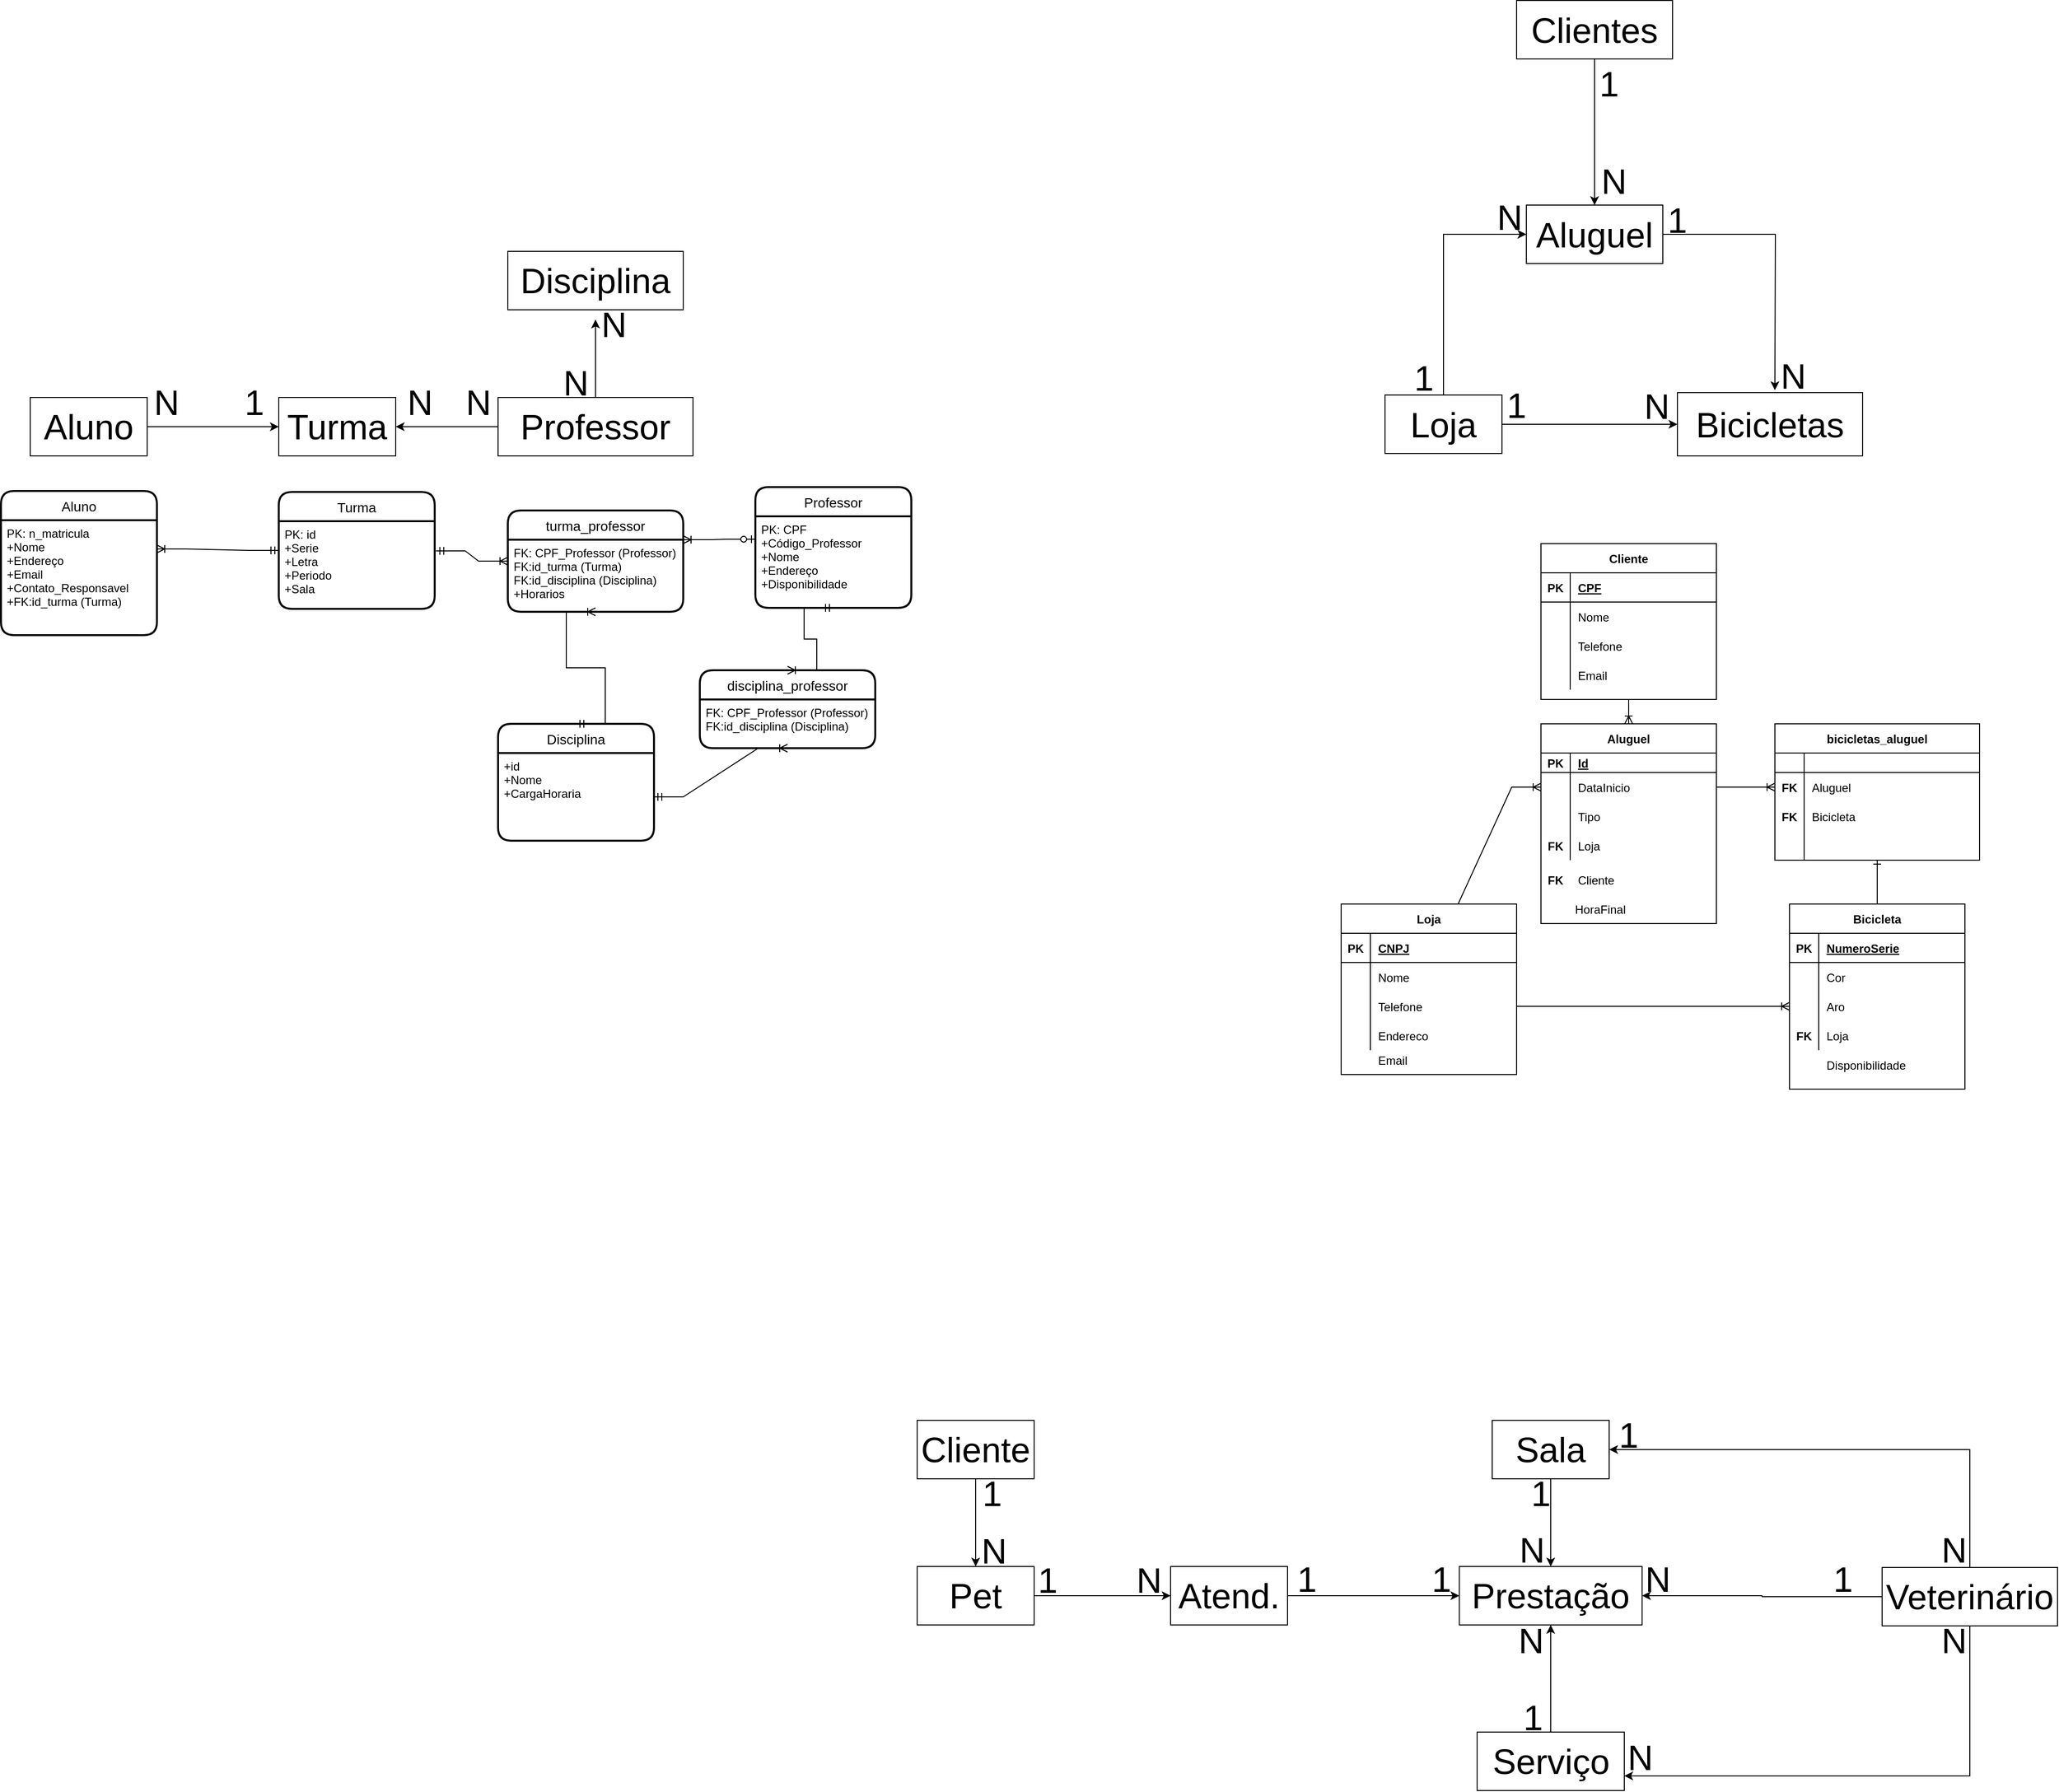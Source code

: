 <mxfile version="17.2.4" type="device"><diagram id="R2lEEEUBdFMjLlhIrx00" name="Page-1"><mxGraphModel dx="1710" dy="1596" grid="1" gridSize="10" guides="1" tooltips="1" connect="1" arrows="1" fold="1" page="1" pageScale="1" pageWidth="850" pageHeight="1100" math="0" shadow="0" extFonts="Permanent Marker^https://fonts.googleapis.com/css?family=Permanent+Marker"><root><mxCell id="0"/><mxCell id="1" parent="0"/><mxCell id="dxvLZY-Zp4iTa9oV31i--17" style="edgeStyle=orthogonalEdgeStyle;rounded=0;orthogonalLoop=1;jettySize=auto;html=1;entryX=0;entryY=0.5;entryDx=0;entryDy=0;fontSize=36;" parent="1" source="dxvLZY-Zp4iTa9oV31i--14" target="dxvLZY-Zp4iTa9oV31i--16" edge="1"><mxGeometry relative="1" as="geometry"/></mxCell><mxCell id="dxvLZY-Zp4iTa9oV31i--28" style="edgeStyle=orthogonalEdgeStyle;rounded=0;orthogonalLoop=1;jettySize=auto;html=1;entryX=0;entryY=0.5;entryDx=0;entryDy=0;fontSize=36;" parent="1" source="dxvLZY-Zp4iTa9oV31i--14" target="dxvLZY-Zp4iTa9oV31i--20" edge="1"><mxGeometry relative="1" as="geometry"><Array as="points"><mxPoint x="710" y="-7.5"/></Array></mxGeometry></mxCell><mxCell id="dxvLZY-Zp4iTa9oV31i--14" value="Loja" style="rounded=0;whiteSpace=wrap;html=1;fontSize=36;" parent="1" vertex="1"><mxGeometry x="650" y="157.5" width="120" height="60" as="geometry"/></mxCell><mxCell id="dxvLZY-Zp4iTa9oV31i--22" style="edgeStyle=orthogonalEdgeStyle;rounded=0;orthogonalLoop=1;jettySize=auto;html=1;entryX=0.5;entryY=0;entryDx=0;entryDy=0;fontSize=36;" parent="1" source="dxvLZY-Zp4iTa9oV31i--15" target="dxvLZY-Zp4iTa9oV31i--20" edge="1"><mxGeometry relative="1" as="geometry"/></mxCell><mxCell id="dxvLZY-Zp4iTa9oV31i--15" value="Clientes" style="rounded=0;whiteSpace=wrap;html=1;fontSize=36;" parent="1" vertex="1"><mxGeometry x="785" y="-247.5" width="160" height="60" as="geometry"/></mxCell><mxCell id="dxvLZY-Zp4iTa9oV31i--16" value="Bicicletas" style="rounded=0;whiteSpace=wrap;html=1;fontSize=36;" parent="1" vertex="1"><mxGeometry x="950" y="155" width="190" height="65" as="geometry"/></mxCell><mxCell id="dxvLZY-Zp4iTa9oV31i--18" value="N" style="text;html=1;strokeColor=none;fillColor=none;align=center;verticalAlign=middle;whiteSpace=wrap;rounded=0;fontSize=36;" parent="1" vertex="1"><mxGeometry x="899" y="153.5" width="60" height="30" as="geometry"/></mxCell><mxCell id="dxvLZY-Zp4iTa9oV31i--19" value="1" style="text;html=1;strokeColor=none;fillColor=none;align=center;verticalAlign=middle;whiteSpace=wrap;rounded=0;fontSize=36;" parent="1" vertex="1"><mxGeometry x="755" y="152.5" width="60" height="30" as="geometry"/></mxCell><mxCell id="dxvLZY-Zp4iTa9oV31i--25" style="edgeStyle=orthogonalEdgeStyle;rounded=0;orthogonalLoop=1;jettySize=auto;html=1;fontSize=36;" parent="1" source="dxvLZY-Zp4iTa9oV31i--20" edge="1"><mxGeometry relative="1" as="geometry"><mxPoint x="1050" y="152.5" as="targetPoint"/></mxGeometry></mxCell><mxCell id="dxvLZY-Zp4iTa9oV31i--20" value="Aluguel" style="rounded=0;whiteSpace=wrap;html=1;fontSize=36;" parent="1" vertex="1"><mxGeometry x="795" y="-37.5" width="140" height="60" as="geometry"/></mxCell><mxCell id="dxvLZY-Zp4iTa9oV31i--23" value="1" style="text;html=1;strokeColor=none;fillColor=none;align=center;verticalAlign=middle;whiteSpace=wrap;rounded=0;fontSize=36;" parent="1" vertex="1"><mxGeometry x="850" y="-177.5" width="60" height="30" as="geometry"/></mxCell><mxCell id="dxvLZY-Zp4iTa9oV31i--24" value="N" style="text;html=1;strokeColor=none;fillColor=none;align=center;verticalAlign=middle;whiteSpace=wrap;rounded=0;fontSize=36;" parent="1" vertex="1"><mxGeometry x="855" y="-77.5" width="60" height="30" as="geometry"/></mxCell><mxCell id="dxvLZY-Zp4iTa9oV31i--26" value="N" style="text;html=1;strokeColor=none;fillColor=none;align=center;verticalAlign=middle;whiteSpace=wrap;rounded=0;fontSize=36;" parent="1" vertex="1"><mxGeometry x="1039" y="122.5" width="60" height="30" as="geometry"/></mxCell><mxCell id="dxvLZY-Zp4iTa9oV31i--27" value="1" style="text;html=1;strokeColor=none;fillColor=none;align=center;verticalAlign=middle;whiteSpace=wrap;rounded=0;fontSize=36;" parent="1" vertex="1"><mxGeometry x="920" y="-37.5" width="60" height="30" as="geometry"/></mxCell><mxCell id="dxvLZY-Zp4iTa9oV31i--29" value="N" style="text;html=1;strokeColor=none;fillColor=none;align=center;verticalAlign=middle;whiteSpace=wrap;rounded=0;fontSize=36;" parent="1" vertex="1"><mxGeometry x="748" y="-40.5" width="60" height="30" as="geometry"/></mxCell><mxCell id="dxvLZY-Zp4iTa9oV31i--30" value="1" style="text;html=1;strokeColor=none;fillColor=none;align=center;verticalAlign=middle;whiteSpace=wrap;rounded=0;fontSize=36;" parent="1" vertex="1"><mxGeometry x="660" y="125" width="60" height="30" as="geometry"/></mxCell><mxCell id="dxvLZY-Zp4iTa9oV31i--35" style="edgeStyle=orthogonalEdgeStyle;rounded=0;orthogonalLoop=1;jettySize=auto;html=1;entryX=0.5;entryY=0;entryDx=0;entryDy=0;fontSize=36;" parent="1" source="dxvLZY-Zp4iTa9oV31i--32" target="dxvLZY-Zp4iTa9oV31i--34" edge="1"><mxGeometry relative="1" as="geometry"/></mxCell><mxCell id="dxvLZY-Zp4iTa9oV31i--32" value="Cliente" style="rounded=0;whiteSpace=wrap;html=1;fontSize=36;" parent="1" vertex="1"><mxGeometry x="170" y="1210" width="120" height="60" as="geometry"/></mxCell><mxCell id="dxvLZY-Zp4iTa9oV31i--65" style="edgeStyle=orthogonalEdgeStyle;rounded=0;orthogonalLoop=1;jettySize=auto;html=1;entryX=0;entryY=0.5;entryDx=0;entryDy=0;fontSize=36;" parent="1" source="dxvLZY-Zp4iTa9oV31i--34" target="dxvLZY-Zp4iTa9oV31i--64" edge="1"><mxGeometry relative="1" as="geometry"/></mxCell><mxCell id="dxvLZY-Zp4iTa9oV31i--34" value="Pet" style="rounded=0;whiteSpace=wrap;html=1;fontSize=36;" parent="1" vertex="1"><mxGeometry x="170" y="1360" width="120" height="60" as="geometry"/></mxCell><mxCell id="dxvLZY-Zp4iTa9oV31i--36" value="N" style="text;html=1;strokeColor=none;fillColor=none;align=center;verticalAlign=middle;whiteSpace=wrap;rounded=0;fontSize=36;" parent="1" vertex="1"><mxGeometry x="219" y="1329" width="60" height="30" as="geometry"/></mxCell><mxCell id="dxvLZY-Zp4iTa9oV31i--37" value="1" style="text;html=1;strokeColor=none;fillColor=none;align=center;verticalAlign=middle;whiteSpace=wrap;rounded=0;fontSize=36;" parent="1" vertex="1"><mxGeometry x="217" y="1270" width="60" height="30" as="geometry"/></mxCell><mxCell id="dxvLZY-Zp4iTa9oV31i--45" style="edgeStyle=orthogonalEdgeStyle;rounded=0;orthogonalLoop=1;jettySize=auto;html=1;entryX=0.5;entryY=1;entryDx=0;entryDy=0;fontSize=36;" parent="1" source="dxvLZY-Zp4iTa9oV31i--38" target="dxvLZY-Zp4iTa9oV31i--43" edge="1"><mxGeometry relative="1" as="geometry"/></mxCell><mxCell id="dxvLZY-Zp4iTa9oV31i--38" value="Serviço" style="rounded=0;whiteSpace=wrap;html=1;fontSize=36;" parent="1" vertex="1"><mxGeometry x="744.5" y="1530" width="151" height="60" as="geometry"/></mxCell><mxCell id="dxvLZY-Zp4iTa9oV31i--46" style="edgeStyle=orthogonalEdgeStyle;rounded=0;orthogonalLoop=1;jettySize=auto;html=1;entryX=1;entryY=0.5;entryDx=0;entryDy=0;fontSize=36;" parent="1" source="dxvLZY-Zp4iTa9oV31i--39" target="dxvLZY-Zp4iTa9oV31i--43" edge="1"><mxGeometry relative="1" as="geometry"/></mxCell><mxCell id="dxvLZY-Zp4iTa9oV31i--60" style="edgeStyle=orthogonalEdgeStyle;rounded=0;orthogonalLoop=1;jettySize=auto;html=1;entryX=1;entryY=0.75;entryDx=0;entryDy=0;fontSize=36;" parent="1" source="dxvLZY-Zp4iTa9oV31i--39" target="dxvLZY-Zp4iTa9oV31i--38" edge="1"><mxGeometry relative="1" as="geometry"><Array as="points"><mxPoint x="1250" y="1575"/></Array></mxGeometry></mxCell><mxCell id="dxvLZY-Zp4iTa9oV31i--61" style="edgeStyle=orthogonalEdgeStyle;rounded=0;orthogonalLoop=1;jettySize=auto;html=1;entryX=1;entryY=0.5;entryDx=0;entryDy=0;fontSize=36;" parent="1" source="dxvLZY-Zp4iTa9oV31i--39" target="dxvLZY-Zp4iTa9oV31i--47" edge="1"><mxGeometry relative="1" as="geometry"><Array as="points"><mxPoint x="1250" y="1240"/></Array></mxGeometry></mxCell><mxCell id="dxvLZY-Zp4iTa9oV31i--39" value="Veterinário" style="rounded=0;whiteSpace=wrap;html=1;fontSize=36;" parent="1" vertex="1"><mxGeometry x="1160" y="1361" width="180" height="60" as="geometry"/></mxCell><mxCell id="dxvLZY-Zp4iTa9oV31i--41" value="N" style="text;html=1;strokeColor=none;fillColor=none;align=center;verticalAlign=middle;whiteSpace=wrap;rounded=0;fontSize=36;" parent="1" vertex="1"><mxGeometry x="882" y="1541" width="60" height="30" as="geometry"/></mxCell><mxCell id="dxvLZY-Zp4iTa9oV31i--42" value="N" style="text;html=1;strokeColor=none;fillColor=none;align=center;verticalAlign=middle;whiteSpace=wrap;rounded=0;fontSize=36;" parent="1" vertex="1"><mxGeometry x="1204" y="1421" width="60" height="30" as="geometry"/></mxCell><mxCell id="dxvLZY-Zp4iTa9oV31i--43" value="Prestação" style="rounded=0;whiteSpace=wrap;html=1;fontSize=36;" parent="1" vertex="1"><mxGeometry x="726.25" y="1360" width="187.5" height="60" as="geometry"/></mxCell><mxCell id="dxvLZY-Zp4iTa9oV31i--48" style="edgeStyle=orthogonalEdgeStyle;rounded=0;orthogonalLoop=1;jettySize=auto;html=1;entryX=0.5;entryY=0;entryDx=0;entryDy=0;fontSize=36;" parent="1" source="dxvLZY-Zp4iTa9oV31i--47" target="dxvLZY-Zp4iTa9oV31i--43" edge="1"><mxGeometry relative="1" as="geometry"/></mxCell><mxCell id="dxvLZY-Zp4iTa9oV31i--47" value="Sala" style="rounded=0;whiteSpace=wrap;html=1;fontSize=36;" parent="1" vertex="1"><mxGeometry x="760" y="1210" width="120" height="60" as="geometry"/></mxCell><mxCell id="dxvLZY-Zp4iTa9oV31i--53" value="1" style="text;html=1;strokeColor=none;fillColor=none;align=center;verticalAlign=middle;whiteSpace=wrap;rounded=0;fontSize=36;" parent="1" vertex="1"><mxGeometry x="274" y="1359" width="60" height="30" as="geometry"/></mxCell><mxCell id="dxvLZY-Zp4iTa9oV31i--54" value="1" style="text;html=1;strokeColor=none;fillColor=none;align=center;verticalAlign=middle;whiteSpace=wrap;rounded=0;fontSize=36;" parent="1" vertex="1"><mxGeometry x="772" y="1500" width="60" height="30" as="geometry"/></mxCell><mxCell id="dxvLZY-Zp4iTa9oV31i--55" value="N" style="text;html=1;strokeColor=none;fillColor=none;align=center;verticalAlign=middle;whiteSpace=wrap;rounded=0;fontSize=36;" parent="1" vertex="1"><mxGeometry x="770" y="1421" width="60" height="30" as="geometry"/></mxCell><mxCell id="dxvLZY-Zp4iTa9oV31i--56" value="1" style="text;html=1;strokeColor=none;fillColor=none;align=center;verticalAlign=middle;whiteSpace=wrap;rounded=0;fontSize=36;" parent="1" vertex="1"><mxGeometry x="780" y="1270" width="60" height="30" as="geometry"/></mxCell><mxCell id="dxvLZY-Zp4iTa9oV31i--58" value="N" style="text;html=1;strokeColor=none;fillColor=none;align=center;verticalAlign=middle;whiteSpace=wrap;rounded=0;fontSize=36;" parent="1" vertex="1"><mxGeometry x="771" y="1328" width="60" height="30" as="geometry"/></mxCell><mxCell id="dxvLZY-Zp4iTa9oV31i--62" value="1" style="text;html=1;strokeColor=none;fillColor=none;align=center;verticalAlign=middle;whiteSpace=wrap;rounded=0;fontSize=36;" parent="1" vertex="1"><mxGeometry x="870" y="1210" width="60" height="30" as="geometry"/></mxCell><mxCell id="dxvLZY-Zp4iTa9oV31i--63" value="N" style="text;html=1;strokeColor=none;fillColor=none;align=center;verticalAlign=middle;whiteSpace=wrap;rounded=0;fontSize=36;" parent="1" vertex="1"><mxGeometry x="1204" y="1328" width="60" height="30" as="geometry"/></mxCell><mxCell id="dxvLZY-Zp4iTa9oV31i--67" style="edgeStyle=orthogonalEdgeStyle;rounded=0;orthogonalLoop=1;jettySize=auto;html=1;entryX=0;entryY=0.5;entryDx=0;entryDy=0;fontSize=36;" parent="1" source="dxvLZY-Zp4iTa9oV31i--64" target="dxvLZY-Zp4iTa9oV31i--43" edge="1"><mxGeometry relative="1" as="geometry"/></mxCell><mxCell id="dxvLZY-Zp4iTa9oV31i--64" value="Atend." style="rounded=0;whiteSpace=wrap;html=1;fontSize=36;" parent="1" vertex="1"><mxGeometry x="430" y="1360" width="120" height="60" as="geometry"/></mxCell><mxCell id="dxvLZY-Zp4iTa9oV31i--66" value="N" style="text;html=1;strokeColor=none;fillColor=none;align=center;verticalAlign=middle;whiteSpace=wrap;rounded=0;fontSize=36;" parent="1" vertex="1"><mxGeometry x="378" y="1359" width="60" height="30" as="geometry"/></mxCell><mxCell id="dxvLZY-Zp4iTa9oV31i--68" value="1" style="text;html=1;strokeColor=none;fillColor=none;align=center;verticalAlign=middle;whiteSpace=wrap;rounded=0;fontSize=36;" parent="1" vertex="1"><mxGeometry x="678" y="1358" width="60" height="30" as="geometry"/></mxCell><mxCell id="dxvLZY-Zp4iTa9oV31i--69" value="1" style="text;html=1;strokeColor=none;fillColor=none;align=center;verticalAlign=middle;whiteSpace=wrap;rounded=0;fontSize=36;" parent="1" vertex="1"><mxGeometry x="540" y="1358" width="60" height="30" as="geometry"/></mxCell><mxCell id="dxvLZY-Zp4iTa9oV31i--70" value="N" style="text;html=1;strokeColor=none;fillColor=none;align=center;verticalAlign=middle;whiteSpace=wrap;rounded=0;fontSize=36;" parent="1" vertex="1"><mxGeometry x="900" y="1358" width="60" height="30" as="geometry"/></mxCell><mxCell id="dxvLZY-Zp4iTa9oV31i--71" value="1" style="text;html=1;strokeColor=none;fillColor=none;align=center;verticalAlign=middle;whiteSpace=wrap;rounded=0;fontSize=36;" parent="1" vertex="1"><mxGeometry x="1090" y="1358" width="60" height="30" as="geometry"/></mxCell><mxCell id="dxvLZY-Zp4iTa9oV31i--77" style="edgeStyle=orthogonalEdgeStyle;rounded=0;orthogonalLoop=1;jettySize=auto;html=1;entryX=0;entryY=0.5;entryDx=0;entryDy=0;fontSize=36;" parent="1" source="dxvLZY-Zp4iTa9oV31i--74" target="dxvLZY-Zp4iTa9oV31i--76" edge="1"><mxGeometry relative="1" as="geometry"/></mxCell><mxCell id="dxvLZY-Zp4iTa9oV31i--74" value="Aluno" style="rounded=0;whiteSpace=wrap;html=1;fontSize=36;" parent="1" vertex="1"><mxGeometry x="-740" y="160" width="120" height="60" as="geometry"/></mxCell><mxCell id="dxvLZY-Zp4iTa9oV31i--78" style="edgeStyle=orthogonalEdgeStyle;rounded=0;orthogonalLoop=1;jettySize=auto;html=1;entryX=1;entryY=0.5;entryDx=0;entryDy=0;fontSize=36;" parent="1" source="dxvLZY-Zp4iTa9oV31i--75" target="dxvLZY-Zp4iTa9oV31i--76" edge="1"><mxGeometry relative="1" as="geometry"/></mxCell><mxCell id="dxvLZY-Zp4iTa9oV31i--125" style="edgeStyle=orthogonalEdgeStyle;rounded=0;orthogonalLoop=1;jettySize=auto;html=1;fontSize=36;" parent="1" source="dxvLZY-Zp4iTa9oV31i--75" edge="1"><mxGeometry relative="1" as="geometry"><mxPoint x="-160" y="80" as="targetPoint"/></mxGeometry></mxCell><mxCell id="dxvLZY-Zp4iTa9oV31i--75" value="Professor" style="rounded=0;whiteSpace=wrap;html=1;fontSize=36;" parent="1" vertex="1"><mxGeometry x="-260" y="160" width="200" height="60" as="geometry"/></mxCell><mxCell id="dxvLZY-Zp4iTa9oV31i--76" value="Turma" style="rounded=0;whiteSpace=wrap;html=1;fontSize=36;" parent="1" vertex="1"><mxGeometry x="-485" y="160" width="120" height="60" as="geometry"/></mxCell><mxCell id="dxvLZY-Zp4iTa9oV31i--79" value="N" style="text;html=1;strokeColor=none;fillColor=none;align=center;verticalAlign=middle;whiteSpace=wrap;rounded=0;fontSize=36;" parent="1" vertex="1"><mxGeometry x="-630" y="150" width="60" height="30" as="geometry"/></mxCell><mxCell id="dxvLZY-Zp4iTa9oV31i--80" value="1" style="text;html=1;strokeColor=none;fillColor=none;align=center;verticalAlign=middle;whiteSpace=wrap;rounded=0;fontSize=36;" parent="1" vertex="1"><mxGeometry x="-540" y="150" width="60" height="30" as="geometry"/></mxCell><mxCell id="dxvLZY-Zp4iTa9oV31i--81" value="N" style="text;html=1;strokeColor=none;fillColor=none;align=center;verticalAlign=middle;whiteSpace=wrap;rounded=0;fontSize=36;" parent="1" vertex="1"><mxGeometry x="-310" y="150" width="60" height="30" as="geometry"/></mxCell><mxCell id="dxvLZY-Zp4iTa9oV31i--82" value="N" style="text;html=1;strokeColor=none;fillColor=none;align=center;verticalAlign=middle;whiteSpace=wrap;rounded=0;fontSize=36;" parent="1" vertex="1"><mxGeometry x="-370" y="150" width="60" height="30" as="geometry"/></mxCell><mxCell id="dxvLZY-Zp4iTa9oV31i--97" value="Aluno" style="swimlane;childLayout=stackLayout;horizontal=1;startSize=30;horizontalStack=0;rounded=1;fontSize=14;fontStyle=0;strokeWidth=2;resizeParent=0;resizeLast=1;shadow=0;dashed=0;align=center;" parent="1" vertex="1"><mxGeometry x="-770" y="256" width="160" height="148" as="geometry"/></mxCell><mxCell id="dxvLZY-Zp4iTa9oV31i--98" value="PK: n_matricula&#10;+Nome&#10;+Endereço&#10;+Email&#10;+Contato_Responsavel&#10;+FK:id_turma (Turma)" style="align=left;strokeColor=none;fillColor=none;spacingLeft=4;fontSize=12;verticalAlign=top;resizable=0;rotatable=0;part=1;" parent="dxvLZY-Zp4iTa9oV31i--97" vertex="1"><mxGeometry y="30" width="160" height="118" as="geometry"/></mxCell><mxCell id="dxvLZY-Zp4iTa9oV31i--99" value="Turma" style="swimlane;childLayout=stackLayout;horizontal=1;startSize=30;horizontalStack=0;rounded=1;fontSize=14;fontStyle=0;strokeWidth=2;resizeParent=0;resizeLast=1;shadow=0;dashed=0;align=center;" parent="1" vertex="1"><mxGeometry x="-485" y="257" width="160" height="120" as="geometry"/></mxCell><mxCell id="dxvLZY-Zp4iTa9oV31i--100" value="PK: id&#10;+Serie&#10;+Letra&#10;+Periodo&#10;+Sala" style="align=left;strokeColor=none;fillColor=none;spacingLeft=4;fontSize=12;verticalAlign=top;resizable=0;rotatable=0;part=1;" parent="dxvLZY-Zp4iTa9oV31i--99" vertex="1"><mxGeometry y="30" width="160" height="90" as="geometry"/></mxCell><mxCell id="dxvLZY-Zp4iTa9oV31i--101" value="Professor" style="swimlane;childLayout=stackLayout;horizontal=1;startSize=30;horizontalStack=0;rounded=1;fontSize=14;fontStyle=0;strokeWidth=2;resizeParent=0;resizeLast=1;shadow=0;dashed=0;align=center;" parent="1" vertex="1"><mxGeometry x="4" y="252" width="160" height="124" as="geometry"/></mxCell><mxCell id="dxvLZY-Zp4iTa9oV31i--102" value="PK: CPF&#10;+Código_Professor&#10;+Nome&#10;+Endereço&#10;+Disponibilidade" style="align=left;strokeColor=none;fillColor=none;spacingLeft=4;fontSize=12;verticalAlign=top;resizable=0;rotatable=0;part=1;" parent="dxvLZY-Zp4iTa9oV31i--101" vertex="1"><mxGeometry y="30" width="160" height="94" as="geometry"/></mxCell><mxCell id="dxvLZY-Zp4iTa9oV31i--104" value="" style="edgeStyle=entityRelationEdgeStyle;fontSize=12;html=1;endArrow=ERoneToMany;startArrow=ERmandOne;rounded=0;exitX=0;exitY=0.5;exitDx=0;exitDy=0;entryX=1;entryY=0.25;entryDx=0;entryDy=0;" parent="1" source="dxvLZY-Zp4iTa9oV31i--99" target="dxvLZY-Zp4iTa9oV31i--98" edge="1"><mxGeometry width="100" height="100" relative="1" as="geometry"><mxPoint x="-580" y="370" as="sourcePoint"/><mxPoint x="-480" y="270" as="targetPoint"/></mxGeometry></mxCell><mxCell id="dxvLZY-Zp4iTa9oV31i--105" value="turma_professor" style="swimlane;childLayout=stackLayout;horizontal=1;startSize=30;horizontalStack=0;rounded=1;fontSize=14;fontStyle=0;strokeWidth=2;resizeParent=0;resizeLast=1;shadow=0;dashed=0;align=center;" parent="1" vertex="1"><mxGeometry x="-250" y="276" width="180" height="104" as="geometry"/></mxCell><mxCell id="dxvLZY-Zp4iTa9oV31i--106" value="FK: CPF_Professor (Professor)&#10;FK:id_turma (Turma)&#10;FK:id_disciplina (Disciplina)&#10;+Horarios" style="align=left;strokeColor=none;fillColor=none;spacingLeft=4;fontSize=12;verticalAlign=top;resizable=0;rotatable=0;part=1;" parent="dxvLZY-Zp4iTa9oV31i--105" vertex="1"><mxGeometry y="30" width="180" height="74" as="geometry"/></mxCell><mxCell id="dxvLZY-Zp4iTa9oV31i--107" value="" style="edgeStyle=entityRelationEdgeStyle;fontSize=12;html=1;endArrow=ERoneToMany;startArrow=ERzeroToOne;rounded=0;exitX=0;exitY=0.25;exitDx=0;exitDy=0;entryX=1;entryY=0;entryDx=0;entryDy=0;" parent="1" source="dxvLZY-Zp4iTa9oV31i--102" target="dxvLZY-Zp4iTa9oV31i--106" edge="1"><mxGeometry width="100" height="100" relative="1" as="geometry"><mxPoint x="-130" y="490" as="sourcePoint"/><mxPoint x="-30" y="390" as="targetPoint"/></mxGeometry></mxCell><mxCell id="dxvLZY-Zp4iTa9oV31i--108" value="" style="edgeStyle=entityRelationEdgeStyle;fontSize=12;html=1;endArrow=ERoneToMany;startArrow=ERmandOne;rounded=0;exitX=1.008;exitY=0.339;exitDx=0;exitDy=0;exitPerimeter=0;entryX=0;entryY=0.5;entryDx=0;entryDy=0;" parent="1" source="dxvLZY-Zp4iTa9oV31i--100" target="dxvLZY-Zp4iTa9oV31i--105" edge="1"><mxGeometry width="100" height="100" relative="1" as="geometry"><mxPoint x="-300" y="470" as="sourcePoint"/><mxPoint x="-200" y="370" as="targetPoint"/></mxGeometry></mxCell><mxCell id="dxvLZY-Zp4iTa9oV31i--109" value="Disciplina" style="swimlane;childLayout=stackLayout;horizontal=1;startSize=30;horizontalStack=0;rounded=1;fontSize=14;fontStyle=0;strokeWidth=2;resizeParent=0;resizeLast=1;shadow=0;dashed=0;align=center;" parent="1" vertex="1"><mxGeometry x="-260" y="495" width="160" height="120" as="geometry"/></mxCell><mxCell id="dxvLZY-Zp4iTa9oV31i--110" value="+id&#10;+Nome&#10;+CargaHoraria" style="align=left;strokeColor=none;fillColor=none;spacingLeft=4;fontSize=12;verticalAlign=top;resizable=0;rotatable=0;part=1;" parent="dxvLZY-Zp4iTa9oV31i--109" vertex="1"><mxGeometry y="30" width="160" height="90" as="geometry"/></mxCell><mxCell id="dxvLZY-Zp4iTa9oV31i--114" value="" style="edgeStyle=entityRelationEdgeStyle;fontSize=12;html=1;endArrow=ERoneToMany;startArrow=ERmandOne;rounded=0;exitX=0.5;exitY=0;exitDx=0;exitDy=0;entryX=0.5;entryY=1;entryDx=0;entryDy=0;" parent="1" source="dxvLZY-Zp4iTa9oV31i--109" target="dxvLZY-Zp4iTa9oV31i--106" edge="1"><mxGeometry width="100" height="100" relative="1" as="geometry"><mxPoint x="-320" y="500" as="sourcePoint"/><mxPoint x="-220" y="400" as="targetPoint"/></mxGeometry></mxCell><mxCell id="dxvLZY-Zp4iTa9oV31i--115" value="disciplina_professor" style="swimlane;childLayout=stackLayout;horizontal=1;startSize=30;horizontalStack=0;rounded=1;fontSize=14;fontStyle=0;strokeWidth=2;resizeParent=0;resizeLast=1;shadow=0;dashed=0;align=center;" parent="1" vertex="1"><mxGeometry x="-53" y="440" width="180" height="80" as="geometry"/></mxCell><mxCell id="dxvLZY-Zp4iTa9oV31i--116" value="FK: CPF_Professor (Professor)&#10;FK:id_disciplina (Disciplina)" style="align=left;strokeColor=none;fillColor=none;spacingLeft=4;fontSize=12;verticalAlign=top;resizable=0;rotatable=0;part=1;" parent="dxvLZY-Zp4iTa9oV31i--115" vertex="1"><mxGeometry y="30" width="180" height="50" as="geometry"/></mxCell><mxCell id="dxvLZY-Zp4iTa9oV31i--117" value="" style="edgeStyle=entityRelationEdgeStyle;fontSize=12;html=1;endArrow=ERoneToMany;startArrow=ERmandOne;rounded=0;exitX=0.5;exitY=1;exitDx=0;exitDy=0;entryX=0.5;entryY=0;entryDx=0;entryDy=0;" parent="1" source="dxvLZY-Zp4iTa9oV31i--102" target="dxvLZY-Zp4iTa9oV31i--115" edge="1"><mxGeometry width="100" height="100" relative="1" as="geometry"><mxPoint x="30" y="660" as="sourcePoint"/><mxPoint x="130" y="560" as="targetPoint"/></mxGeometry></mxCell><mxCell id="dxvLZY-Zp4iTa9oV31i--118" value="" style="edgeStyle=entityRelationEdgeStyle;fontSize=12;html=1;endArrow=ERoneToMany;startArrow=ERmandOne;rounded=0;entryX=0.5;entryY=1;entryDx=0;entryDy=0;" parent="1" source="dxvLZY-Zp4iTa9oV31i--110" target="dxvLZY-Zp4iTa9oV31i--116" edge="1"><mxGeometry width="100" height="100" relative="1" as="geometry"><mxPoint x="-40" y="660" as="sourcePoint"/><mxPoint x="60" y="560" as="targetPoint"/></mxGeometry></mxCell><mxCell id="dxvLZY-Zp4iTa9oV31i--124" value="Disciplina" style="rounded=0;whiteSpace=wrap;html=1;fontSize=36;" parent="1" vertex="1"><mxGeometry x="-250" y="10" width="180" height="60" as="geometry"/></mxCell><mxCell id="dxvLZY-Zp4iTa9oV31i--126" value="N" style="text;html=1;strokeColor=none;fillColor=none;align=center;verticalAlign=middle;whiteSpace=wrap;rounded=0;fontSize=36;" parent="1" vertex="1"><mxGeometry x="-171" y="70" width="60" height="30" as="geometry"/></mxCell><mxCell id="dxvLZY-Zp4iTa9oV31i--127" value="N" style="text;html=1;strokeColor=none;fillColor=none;align=center;verticalAlign=middle;whiteSpace=wrap;rounded=0;fontSize=36;" parent="1" vertex="1"><mxGeometry x="-210" y="130" width="60" height="30" as="geometry"/></mxCell><mxCell id="YzgRQiiTR2s2TjTuHLci-14" value="Email" style="shape=partialRectangle;connectable=0;fillColor=none;top=0;left=0;bottom=0;right=0;align=left;spacingLeft=6;overflow=hidden;" vertex="1" parent="1"><mxGeometry x="635" y="825" width="150" height="30" as="geometry"><mxRectangle width="150" height="30" as="alternateBounds"/></mxGeometry></mxCell><mxCell id="YzgRQiiTR2s2TjTuHLci-1" value="Loja" style="shape=table;startSize=30;container=1;collapsible=1;childLayout=tableLayout;fixedRows=1;rowLines=0;fontStyle=1;align=center;resizeLast=1;" vertex="1" parent="1"><mxGeometry x="605" y="680" width="180" height="175" as="geometry"><mxRectangle x="605" y="680" width="60" height="30" as="alternateBounds"/></mxGeometry></mxCell><mxCell id="YzgRQiiTR2s2TjTuHLci-2" value="" style="shape=tableRow;horizontal=0;startSize=0;swimlaneHead=0;swimlaneBody=0;fillColor=none;collapsible=0;dropTarget=0;points=[[0,0.5],[1,0.5]];portConstraint=eastwest;top=0;left=0;right=0;bottom=1;" vertex="1" parent="YzgRQiiTR2s2TjTuHLci-1"><mxGeometry y="30" width="180" height="30" as="geometry"/></mxCell><mxCell id="YzgRQiiTR2s2TjTuHLci-3" value="PK" style="shape=partialRectangle;connectable=0;fillColor=none;top=0;left=0;bottom=0;right=0;fontStyle=1;overflow=hidden;" vertex="1" parent="YzgRQiiTR2s2TjTuHLci-2"><mxGeometry width="30" height="30" as="geometry"><mxRectangle width="30" height="30" as="alternateBounds"/></mxGeometry></mxCell><mxCell id="YzgRQiiTR2s2TjTuHLci-4" value="CNPJ" style="shape=partialRectangle;connectable=0;fillColor=none;top=0;left=0;bottom=0;right=0;align=left;spacingLeft=6;fontStyle=5;overflow=hidden;" vertex="1" parent="YzgRQiiTR2s2TjTuHLci-2"><mxGeometry x="30" width="150" height="30" as="geometry"><mxRectangle width="150" height="30" as="alternateBounds"/></mxGeometry></mxCell><mxCell id="YzgRQiiTR2s2TjTuHLci-5" value="" style="shape=tableRow;horizontal=0;startSize=0;swimlaneHead=0;swimlaneBody=0;fillColor=none;collapsible=0;dropTarget=0;points=[[0,0.5],[1,0.5]];portConstraint=eastwest;top=0;left=0;right=0;bottom=0;" vertex="1" parent="YzgRQiiTR2s2TjTuHLci-1"><mxGeometry y="60" width="180" height="30" as="geometry"/></mxCell><mxCell id="YzgRQiiTR2s2TjTuHLci-6" value="" style="shape=partialRectangle;connectable=0;fillColor=none;top=0;left=0;bottom=0;right=0;editable=1;overflow=hidden;" vertex="1" parent="YzgRQiiTR2s2TjTuHLci-5"><mxGeometry width="30" height="30" as="geometry"><mxRectangle width="30" height="30" as="alternateBounds"/></mxGeometry></mxCell><mxCell id="YzgRQiiTR2s2TjTuHLci-7" value="Nome" style="shape=partialRectangle;connectable=0;fillColor=none;top=0;left=0;bottom=0;right=0;align=left;spacingLeft=6;overflow=hidden;" vertex="1" parent="YzgRQiiTR2s2TjTuHLci-5"><mxGeometry x="30" width="150" height="30" as="geometry"><mxRectangle width="150" height="30" as="alternateBounds"/></mxGeometry></mxCell><mxCell id="YzgRQiiTR2s2TjTuHLci-8" value="" style="shape=tableRow;horizontal=0;startSize=0;swimlaneHead=0;swimlaneBody=0;fillColor=none;collapsible=0;dropTarget=0;points=[[0,0.5],[1,0.5]];portConstraint=eastwest;top=0;left=0;right=0;bottom=0;" vertex="1" parent="YzgRQiiTR2s2TjTuHLci-1"><mxGeometry y="90" width="180" height="30" as="geometry"/></mxCell><mxCell id="YzgRQiiTR2s2TjTuHLci-9" value="" style="shape=partialRectangle;connectable=0;fillColor=none;top=0;left=0;bottom=0;right=0;editable=1;overflow=hidden;" vertex="1" parent="YzgRQiiTR2s2TjTuHLci-8"><mxGeometry width="30" height="30" as="geometry"><mxRectangle width="30" height="30" as="alternateBounds"/></mxGeometry></mxCell><mxCell id="YzgRQiiTR2s2TjTuHLci-10" value="Telefone" style="shape=partialRectangle;connectable=0;fillColor=none;top=0;left=0;bottom=0;right=0;align=left;spacingLeft=6;overflow=hidden;" vertex="1" parent="YzgRQiiTR2s2TjTuHLci-8"><mxGeometry x="30" width="150" height="30" as="geometry"><mxRectangle width="150" height="30" as="alternateBounds"/></mxGeometry></mxCell><mxCell id="YzgRQiiTR2s2TjTuHLci-11" value="" style="shape=tableRow;horizontal=0;startSize=0;swimlaneHead=0;swimlaneBody=0;fillColor=none;collapsible=0;dropTarget=0;points=[[0,0.5],[1,0.5]];portConstraint=eastwest;top=0;left=0;right=0;bottom=0;" vertex="1" parent="YzgRQiiTR2s2TjTuHLci-1"><mxGeometry y="120" width="180" height="30" as="geometry"/></mxCell><mxCell id="YzgRQiiTR2s2TjTuHLci-12" value="" style="shape=partialRectangle;connectable=0;fillColor=none;top=0;left=0;bottom=0;right=0;editable=1;overflow=hidden;" vertex="1" parent="YzgRQiiTR2s2TjTuHLci-11"><mxGeometry width="30" height="30" as="geometry"><mxRectangle width="30" height="30" as="alternateBounds"/></mxGeometry></mxCell><mxCell id="YzgRQiiTR2s2TjTuHLci-13" value="Endereco" style="shape=partialRectangle;connectable=0;fillColor=none;top=0;left=0;bottom=0;right=0;align=left;spacingLeft=6;overflow=hidden;" vertex="1" parent="YzgRQiiTR2s2TjTuHLci-11"><mxGeometry x="30" width="150" height="30" as="geometry"><mxRectangle width="150" height="30" as="alternateBounds"/></mxGeometry></mxCell><mxCell id="YzgRQiiTR2s2TjTuHLci-15" value="Bicicleta" style="shape=table;startSize=30;container=1;collapsible=1;childLayout=tableLayout;fixedRows=1;rowLines=0;fontStyle=1;align=center;resizeLast=1;" vertex="1" parent="1"><mxGeometry x="1065" y="680" width="180" height="190" as="geometry"/></mxCell><mxCell id="YzgRQiiTR2s2TjTuHLci-16" value="" style="shape=tableRow;horizontal=0;startSize=0;swimlaneHead=0;swimlaneBody=0;fillColor=none;collapsible=0;dropTarget=0;points=[[0,0.5],[1,0.5]];portConstraint=eastwest;top=0;left=0;right=0;bottom=1;" vertex="1" parent="YzgRQiiTR2s2TjTuHLci-15"><mxGeometry y="30" width="180" height="30" as="geometry"/></mxCell><mxCell id="YzgRQiiTR2s2TjTuHLci-17" value="PK" style="shape=partialRectangle;connectable=0;fillColor=none;top=0;left=0;bottom=0;right=0;fontStyle=1;overflow=hidden;" vertex="1" parent="YzgRQiiTR2s2TjTuHLci-16"><mxGeometry width="30" height="30" as="geometry"><mxRectangle width="30" height="30" as="alternateBounds"/></mxGeometry></mxCell><mxCell id="YzgRQiiTR2s2TjTuHLci-18" value="NumeroSerie" style="shape=partialRectangle;connectable=0;fillColor=none;top=0;left=0;bottom=0;right=0;align=left;spacingLeft=6;fontStyle=5;overflow=hidden;" vertex="1" parent="YzgRQiiTR2s2TjTuHLci-16"><mxGeometry x="30" width="150" height="30" as="geometry"><mxRectangle width="150" height="30" as="alternateBounds"/></mxGeometry></mxCell><mxCell id="YzgRQiiTR2s2TjTuHLci-19" value="" style="shape=tableRow;horizontal=0;startSize=0;swimlaneHead=0;swimlaneBody=0;fillColor=none;collapsible=0;dropTarget=0;points=[[0,0.5],[1,0.5]];portConstraint=eastwest;top=0;left=0;right=0;bottom=0;" vertex="1" parent="YzgRQiiTR2s2TjTuHLci-15"><mxGeometry y="60" width="180" height="30" as="geometry"/></mxCell><mxCell id="YzgRQiiTR2s2TjTuHLci-20" value="" style="shape=partialRectangle;connectable=0;fillColor=none;top=0;left=0;bottom=0;right=0;editable=1;overflow=hidden;" vertex="1" parent="YzgRQiiTR2s2TjTuHLci-19"><mxGeometry width="30" height="30" as="geometry"><mxRectangle width="30" height="30" as="alternateBounds"/></mxGeometry></mxCell><mxCell id="YzgRQiiTR2s2TjTuHLci-21" value="Cor" style="shape=partialRectangle;connectable=0;fillColor=none;top=0;left=0;bottom=0;right=0;align=left;spacingLeft=6;overflow=hidden;" vertex="1" parent="YzgRQiiTR2s2TjTuHLci-19"><mxGeometry x="30" width="150" height="30" as="geometry"><mxRectangle width="150" height="30" as="alternateBounds"/></mxGeometry></mxCell><mxCell id="YzgRQiiTR2s2TjTuHLci-22" value="" style="shape=tableRow;horizontal=0;startSize=0;swimlaneHead=0;swimlaneBody=0;fillColor=none;collapsible=0;dropTarget=0;points=[[0,0.5],[1,0.5]];portConstraint=eastwest;top=0;left=0;right=0;bottom=0;" vertex="1" parent="YzgRQiiTR2s2TjTuHLci-15"><mxGeometry y="90" width="180" height="30" as="geometry"/></mxCell><mxCell id="YzgRQiiTR2s2TjTuHLci-23" value="" style="shape=partialRectangle;connectable=0;fillColor=none;top=0;left=0;bottom=0;right=0;editable=1;overflow=hidden;" vertex="1" parent="YzgRQiiTR2s2TjTuHLci-22"><mxGeometry width="30" height="30" as="geometry"><mxRectangle width="30" height="30" as="alternateBounds"/></mxGeometry></mxCell><mxCell id="YzgRQiiTR2s2TjTuHLci-24" value="Aro" style="shape=partialRectangle;connectable=0;fillColor=none;top=0;left=0;bottom=0;right=0;align=left;spacingLeft=6;overflow=hidden;" vertex="1" parent="YzgRQiiTR2s2TjTuHLci-22"><mxGeometry x="30" width="150" height="30" as="geometry"><mxRectangle width="150" height="30" as="alternateBounds"/></mxGeometry></mxCell><mxCell id="YzgRQiiTR2s2TjTuHLci-25" value="" style="shape=tableRow;horizontal=0;startSize=0;swimlaneHead=0;swimlaneBody=0;fillColor=none;collapsible=0;dropTarget=0;points=[[0,0.5],[1,0.5]];portConstraint=eastwest;top=0;left=0;right=0;bottom=0;" vertex="1" parent="YzgRQiiTR2s2TjTuHLci-15"><mxGeometry y="120" width="180" height="30" as="geometry"/></mxCell><mxCell id="YzgRQiiTR2s2TjTuHLci-26" value="FK" style="shape=partialRectangle;connectable=0;fillColor=none;top=0;left=0;bottom=0;right=0;editable=1;overflow=hidden;fontStyle=1" vertex="1" parent="YzgRQiiTR2s2TjTuHLci-25"><mxGeometry width="30" height="30" as="geometry"><mxRectangle width="30" height="30" as="alternateBounds"/></mxGeometry></mxCell><mxCell id="YzgRQiiTR2s2TjTuHLci-27" value="Loja" style="shape=partialRectangle;connectable=0;fillColor=none;top=0;left=0;bottom=0;right=0;align=left;spacingLeft=6;overflow=hidden;" vertex="1" parent="YzgRQiiTR2s2TjTuHLci-25"><mxGeometry x="30" width="150" height="30" as="geometry"><mxRectangle width="150" height="30" as="alternateBounds"/></mxGeometry></mxCell><mxCell id="YzgRQiiTR2s2TjTuHLci-28" value="Cliente" style="shape=table;startSize=30;container=1;collapsible=1;childLayout=tableLayout;fixedRows=1;rowLines=0;fontStyle=1;align=center;resizeLast=1;" vertex="1" parent="1"><mxGeometry x="810" y="310" width="180" height="160" as="geometry"/></mxCell><mxCell id="YzgRQiiTR2s2TjTuHLci-29" value="" style="shape=tableRow;horizontal=0;startSize=0;swimlaneHead=0;swimlaneBody=0;fillColor=none;collapsible=0;dropTarget=0;points=[[0,0.5],[1,0.5]];portConstraint=eastwest;top=0;left=0;right=0;bottom=1;" vertex="1" parent="YzgRQiiTR2s2TjTuHLci-28"><mxGeometry y="30" width="180" height="30" as="geometry"/></mxCell><mxCell id="YzgRQiiTR2s2TjTuHLci-30" value="PK" style="shape=partialRectangle;connectable=0;fillColor=none;top=0;left=0;bottom=0;right=0;fontStyle=1;overflow=hidden;" vertex="1" parent="YzgRQiiTR2s2TjTuHLci-29"><mxGeometry width="30" height="30" as="geometry"><mxRectangle width="30" height="30" as="alternateBounds"/></mxGeometry></mxCell><mxCell id="YzgRQiiTR2s2TjTuHLci-31" value="CPF" style="shape=partialRectangle;connectable=0;fillColor=none;top=0;left=0;bottom=0;right=0;align=left;spacingLeft=6;fontStyle=5;overflow=hidden;" vertex="1" parent="YzgRQiiTR2s2TjTuHLci-29"><mxGeometry x="30" width="150" height="30" as="geometry"><mxRectangle width="150" height="30" as="alternateBounds"/></mxGeometry></mxCell><mxCell id="YzgRQiiTR2s2TjTuHLci-32" value="" style="shape=tableRow;horizontal=0;startSize=0;swimlaneHead=0;swimlaneBody=0;fillColor=none;collapsible=0;dropTarget=0;points=[[0,0.5],[1,0.5]];portConstraint=eastwest;top=0;left=0;right=0;bottom=0;" vertex="1" parent="YzgRQiiTR2s2TjTuHLci-28"><mxGeometry y="60" width="180" height="30" as="geometry"/></mxCell><mxCell id="YzgRQiiTR2s2TjTuHLci-33" value="" style="shape=partialRectangle;connectable=0;fillColor=none;top=0;left=0;bottom=0;right=0;editable=1;overflow=hidden;" vertex="1" parent="YzgRQiiTR2s2TjTuHLci-32"><mxGeometry width="30" height="30" as="geometry"><mxRectangle width="30" height="30" as="alternateBounds"/></mxGeometry></mxCell><mxCell id="YzgRQiiTR2s2TjTuHLci-34" value="Nome" style="shape=partialRectangle;connectable=0;fillColor=none;top=0;left=0;bottom=0;right=0;align=left;spacingLeft=6;overflow=hidden;" vertex="1" parent="YzgRQiiTR2s2TjTuHLci-32"><mxGeometry x="30" width="150" height="30" as="geometry"><mxRectangle width="150" height="30" as="alternateBounds"/></mxGeometry></mxCell><mxCell id="YzgRQiiTR2s2TjTuHLci-35" value="" style="shape=tableRow;horizontal=0;startSize=0;swimlaneHead=0;swimlaneBody=0;fillColor=none;collapsible=0;dropTarget=0;points=[[0,0.5],[1,0.5]];portConstraint=eastwest;top=0;left=0;right=0;bottom=0;" vertex="1" parent="YzgRQiiTR2s2TjTuHLci-28"><mxGeometry y="90" width="180" height="30" as="geometry"/></mxCell><mxCell id="YzgRQiiTR2s2TjTuHLci-36" value="" style="shape=partialRectangle;connectable=0;fillColor=none;top=0;left=0;bottom=0;right=0;editable=1;overflow=hidden;" vertex="1" parent="YzgRQiiTR2s2TjTuHLci-35"><mxGeometry width="30" height="30" as="geometry"><mxRectangle width="30" height="30" as="alternateBounds"/></mxGeometry></mxCell><mxCell id="YzgRQiiTR2s2TjTuHLci-37" value="Telefone" style="shape=partialRectangle;connectable=0;fillColor=none;top=0;left=0;bottom=0;right=0;align=left;spacingLeft=6;overflow=hidden;" vertex="1" parent="YzgRQiiTR2s2TjTuHLci-35"><mxGeometry x="30" width="150" height="30" as="geometry"><mxRectangle width="150" height="30" as="alternateBounds"/></mxGeometry></mxCell><mxCell id="YzgRQiiTR2s2TjTuHLci-38" value="" style="shape=tableRow;horizontal=0;startSize=0;swimlaneHead=0;swimlaneBody=0;fillColor=none;collapsible=0;dropTarget=0;points=[[0,0.5],[1,0.5]];portConstraint=eastwest;top=0;left=0;right=0;bottom=0;" vertex="1" parent="YzgRQiiTR2s2TjTuHLci-28"><mxGeometry y="120" width="180" height="30" as="geometry"/></mxCell><mxCell id="YzgRQiiTR2s2TjTuHLci-39" value="" style="shape=partialRectangle;connectable=0;fillColor=none;top=0;left=0;bottom=0;right=0;editable=1;overflow=hidden;" vertex="1" parent="YzgRQiiTR2s2TjTuHLci-38"><mxGeometry width="30" height="30" as="geometry"><mxRectangle width="30" height="30" as="alternateBounds"/></mxGeometry></mxCell><mxCell id="YzgRQiiTR2s2TjTuHLci-40" value="Email" style="shape=partialRectangle;connectable=0;fillColor=none;top=0;left=0;bottom=0;right=0;align=left;spacingLeft=6;overflow=hidden;" vertex="1" parent="YzgRQiiTR2s2TjTuHLci-38"><mxGeometry x="30" width="150" height="30" as="geometry"><mxRectangle width="150" height="30" as="alternateBounds"/></mxGeometry></mxCell><mxCell id="YzgRQiiTR2s2TjTuHLci-41" value="Aluguel" style="shape=table;startSize=30;container=1;collapsible=1;childLayout=tableLayout;fixedRows=1;rowLines=0;fontStyle=1;align=center;resizeLast=1;" vertex="1" parent="1"><mxGeometry x="810" y="495" width="180" height="205" as="geometry"/></mxCell><mxCell id="YzgRQiiTR2s2TjTuHLci-42" value="" style="shape=tableRow;horizontal=0;startSize=0;swimlaneHead=0;swimlaneBody=0;fillColor=none;collapsible=0;dropTarget=0;points=[[0,0.5],[1,0.5]];portConstraint=eastwest;top=0;left=0;right=0;bottom=1;" vertex="1" parent="YzgRQiiTR2s2TjTuHLci-41"><mxGeometry y="30" width="180" height="20" as="geometry"/></mxCell><mxCell id="YzgRQiiTR2s2TjTuHLci-43" value="PK" style="shape=partialRectangle;connectable=0;fillColor=none;top=0;left=0;bottom=0;right=0;fontStyle=1;overflow=hidden;" vertex="1" parent="YzgRQiiTR2s2TjTuHLci-42"><mxGeometry width="30" height="20" as="geometry"><mxRectangle width="30" height="20" as="alternateBounds"/></mxGeometry></mxCell><mxCell id="YzgRQiiTR2s2TjTuHLci-44" value="Id" style="shape=partialRectangle;connectable=0;fillColor=none;top=0;left=0;bottom=0;right=0;align=left;spacingLeft=6;fontStyle=5;overflow=hidden;" vertex="1" parent="YzgRQiiTR2s2TjTuHLci-42"><mxGeometry x="30" width="150" height="20" as="geometry"><mxRectangle width="150" height="20" as="alternateBounds"/></mxGeometry></mxCell><mxCell id="YzgRQiiTR2s2TjTuHLci-45" value="" style="shape=tableRow;horizontal=0;startSize=0;swimlaneHead=0;swimlaneBody=0;fillColor=none;collapsible=0;dropTarget=0;points=[[0,0.5],[1,0.5]];portConstraint=eastwest;top=0;left=0;right=0;bottom=0;" vertex="1" parent="YzgRQiiTR2s2TjTuHLci-41"><mxGeometry y="50" width="180" height="30" as="geometry"/></mxCell><mxCell id="YzgRQiiTR2s2TjTuHLci-46" value="" style="shape=partialRectangle;connectable=0;fillColor=none;top=0;left=0;bottom=0;right=0;editable=1;overflow=hidden;" vertex="1" parent="YzgRQiiTR2s2TjTuHLci-45"><mxGeometry width="30" height="30" as="geometry"><mxRectangle width="30" height="30" as="alternateBounds"/></mxGeometry></mxCell><mxCell id="YzgRQiiTR2s2TjTuHLci-47" value="DataInicio" style="shape=partialRectangle;connectable=0;fillColor=none;top=0;left=0;bottom=0;right=0;align=left;spacingLeft=6;overflow=hidden;" vertex="1" parent="YzgRQiiTR2s2TjTuHLci-45"><mxGeometry x="30" width="150" height="30" as="geometry"><mxRectangle width="150" height="30" as="alternateBounds"/></mxGeometry></mxCell><mxCell id="YzgRQiiTR2s2TjTuHLci-48" value="" style="shape=tableRow;horizontal=0;startSize=0;swimlaneHead=0;swimlaneBody=0;fillColor=none;collapsible=0;dropTarget=0;points=[[0,0.5],[1,0.5]];portConstraint=eastwest;top=0;left=0;right=0;bottom=0;" vertex="1" parent="YzgRQiiTR2s2TjTuHLci-41"><mxGeometry y="80" width="180" height="30" as="geometry"/></mxCell><mxCell id="YzgRQiiTR2s2TjTuHLci-49" value="" style="shape=partialRectangle;connectable=0;fillColor=none;top=0;left=0;bottom=0;right=0;editable=1;overflow=hidden;" vertex="1" parent="YzgRQiiTR2s2TjTuHLci-48"><mxGeometry width="30" height="30" as="geometry"><mxRectangle width="30" height="30" as="alternateBounds"/></mxGeometry></mxCell><mxCell id="YzgRQiiTR2s2TjTuHLci-50" value="Tipo" style="shape=partialRectangle;connectable=0;fillColor=none;top=0;left=0;bottom=0;right=0;align=left;spacingLeft=6;overflow=hidden;" vertex="1" parent="YzgRQiiTR2s2TjTuHLci-48"><mxGeometry x="30" width="150" height="30" as="geometry"><mxRectangle width="150" height="30" as="alternateBounds"/></mxGeometry></mxCell><mxCell id="YzgRQiiTR2s2TjTuHLci-51" value="" style="shape=tableRow;horizontal=0;startSize=0;swimlaneHead=0;swimlaneBody=0;fillColor=none;collapsible=0;dropTarget=0;points=[[0,0.5],[1,0.5]];portConstraint=eastwest;top=0;left=0;right=0;bottom=0;" vertex="1" parent="YzgRQiiTR2s2TjTuHLci-41"><mxGeometry y="110" width="180" height="30" as="geometry"/></mxCell><mxCell id="YzgRQiiTR2s2TjTuHLci-52" value="FK" style="shape=partialRectangle;connectable=0;fillColor=none;top=0;left=0;bottom=0;right=0;editable=1;overflow=hidden;fontStyle=1" vertex="1" parent="YzgRQiiTR2s2TjTuHLci-51"><mxGeometry width="30" height="30" as="geometry"><mxRectangle width="30" height="30" as="alternateBounds"/></mxGeometry></mxCell><mxCell id="YzgRQiiTR2s2TjTuHLci-53" value="Loja" style="shape=partialRectangle;connectable=0;fillColor=none;top=0;left=0;bottom=0;right=0;align=left;spacingLeft=6;overflow=hidden;" vertex="1" parent="YzgRQiiTR2s2TjTuHLci-51"><mxGeometry x="30" width="150" height="30" as="geometry"><mxRectangle width="150" height="30" as="alternateBounds"/></mxGeometry></mxCell><mxCell id="YzgRQiiTR2s2TjTuHLci-56" value="" style="edgeStyle=entityRelationEdgeStyle;fontSize=12;html=1;endArrow=ERoneToMany;rounded=0;exitX=1;exitY=0.5;exitDx=0;exitDy=0;entryX=0;entryY=0.5;entryDx=0;entryDy=0;" edge="1" parent="1" source="YzgRQiiTR2s2TjTuHLci-8" target="YzgRQiiTR2s2TjTuHLci-22"><mxGeometry width="100" height="100" relative="1" as="geometry"><mxPoint x="880" y="810" as="sourcePoint"/><mxPoint x="980" y="710" as="targetPoint"/></mxGeometry></mxCell><mxCell id="YzgRQiiTR2s2TjTuHLci-57" value="" style="edgeStyle=entityRelationEdgeStyle;fontSize=12;html=1;endArrow=ERoneToMany;rounded=0;exitX=0.5;exitY=0;exitDx=0;exitDy=0;entryX=0;entryY=0.5;entryDx=0;entryDy=0;" edge="1" parent="1" source="YzgRQiiTR2s2TjTuHLci-1" target="YzgRQiiTR2s2TjTuHLci-45"><mxGeometry width="100" height="100" relative="1" as="geometry"><mxPoint x="684.25" y="569.58" as="sourcePoint"/><mxPoint x="764" y="560" as="targetPoint"/></mxGeometry></mxCell><mxCell id="YzgRQiiTR2s2TjTuHLci-58" value="" style="edgeStyle=entityRelationEdgeStyle;fontSize=12;html=1;endArrow=ERoneToMany;rounded=0;exitX=1;exitY=0.5;exitDx=0;exitDy=0;entryX=0;entryY=0.5;entryDx=0;entryDy=0;" edge="1" parent="1" source="YzgRQiiTR2s2TjTuHLci-45" target="YzgRQiiTR2s2TjTuHLci-67"><mxGeometry width="100" height="100" relative="1" as="geometry"><mxPoint x="1022.25" y="569.58" as="sourcePoint"/><mxPoint x="1190" y="569.58" as="targetPoint"/></mxGeometry></mxCell><mxCell id="YzgRQiiTR2s2TjTuHLci-60" value="Cliente" style="shape=partialRectangle;connectable=0;fillColor=none;top=0;left=0;bottom=0;right=0;align=left;spacingLeft=6;overflow=hidden;" vertex="1" parent="1"><mxGeometry x="840" y="640" width="150" height="30" as="geometry"><mxRectangle width="150" height="30" as="alternateBounds"/></mxGeometry></mxCell><mxCell id="YzgRQiiTR2s2TjTuHLci-61" value="FK" style="shape=partialRectangle;connectable=0;fillColor=none;top=0;left=0;bottom=0;right=0;editable=1;overflow=hidden;fontStyle=1" vertex="1" parent="1"><mxGeometry x="810" y="640" width="30" height="30" as="geometry"><mxRectangle width="30" height="30" as="alternateBounds"/></mxGeometry></mxCell><mxCell id="YzgRQiiTR2s2TjTuHLci-62" value="" style="edgeStyle=elbowEdgeStyle;fontSize=12;html=1;endArrow=ERoneToMany;rounded=0;exitX=0.5;exitY=1;exitDx=0;exitDy=0;entryX=0.5;entryY=0;entryDx=0;entryDy=0;elbow=vertical;" edge="1" parent="1" source="YzgRQiiTR2s2TjTuHLci-28" target="YzgRQiiTR2s2TjTuHLci-41"><mxGeometry width="100" height="100" relative="1" as="geometry"><mxPoint x="1000" y="570.0" as="sourcePoint"/><mxPoint x="1092" y="695" as="targetPoint"/></mxGeometry></mxCell><mxCell id="YzgRQiiTR2s2TjTuHLci-63" value="bicicletas_aluguel" style="shape=table;startSize=30;container=1;collapsible=1;childLayout=tableLayout;fixedRows=1;rowLines=0;fontStyle=1;align=center;resizeLast=1;" vertex="1" parent="1"><mxGeometry x="1050" y="495" width="210" height="140" as="geometry"/></mxCell><mxCell id="YzgRQiiTR2s2TjTuHLci-64" value="" style="shape=tableRow;horizontal=0;startSize=0;swimlaneHead=0;swimlaneBody=0;fillColor=none;collapsible=0;dropTarget=0;points=[[0,0.5],[1,0.5]];portConstraint=eastwest;top=0;left=0;right=0;bottom=1;" vertex="1" parent="YzgRQiiTR2s2TjTuHLci-63"><mxGeometry y="30" width="210" height="20" as="geometry"/></mxCell><mxCell id="YzgRQiiTR2s2TjTuHLci-65" value="" style="shape=partialRectangle;connectable=0;fillColor=none;top=0;left=0;bottom=0;right=0;fontStyle=1;overflow=hidden;" vertex="1" parent="YzgRQiiTR2s2TjTuHLci-64"><mxGeometry width="30" height="20" as="geometry"><mxRectangle width="30" height="20" as="alternateBounds"/></mxGeometry></mxCell><mxCell id="YzgRQiiTR2s2TjTuHLci-66" value="" style="shape=partialRectangle;connectable=0;fillColor=none;top=0;left=0;bottom=0;right=0;align=left;spacingLeft=6;fontStyle=5;overflow=hidden;" vertex="1" parent="YzgRQiiTR2s2TjTuHLci-64"><mxGeometry x="30" width="180" height="20" as="geometry"><mxRectangle width="180" height="20" as="alternateBounds"/></mxGeometry></mxCell><mxCell id="YzgRQiiTR2s2TjTuHLci-67" value="" style="shape=tableRow;horizontal=0;startSize=0;swimlaneHead=0;swimlaneBody=0;fillColor=none;collapsible=0;dropTarget=0;points=[[0,0.5],[1,0.5]];portConstraint=eastwest;top=0;left=0;right=0;bottom=0;" vertex="1" parent="YzgRQiiTR2s2TjTuHLci-63"><mxGeometry y="50" width="210" height="30" as="geometry"/></mxCell><mxCell id="YzgRQiiTR2s2TjTuHLci-68" value="FK" style="shape=partialRectangle;connectable=0;fillColor=none;top=0;left=0;bottom=0;right=0;editable=1;overflow=hidden;fontStyle=1" vertex="1" parent="YzgRQiiTR2s2TjTuHLci-67"><mxGeometry width="30" height="30" as="geometry"><mxRectangle width="30" height="30" as="alternateBounds"/></mxGeometry></mxCell><mxCell id="YzgRQiiTR2s2TjTuHLci-69" value="Aluguel" style="shape=partialRectangle;connectable=0;fillColor=none;top=0;left=0;bottom=0;right=0;align=left;spacingLeft=6;overflow=hidden;" vertex="1" parent="YzgRQiiTR2s2TjTuHLci-67"><mxGeometry x="30" width="180" height="30" as="geometry"><mxRectangle width="180" height="30" as="alternateBounds"/></mxGeometry></mxCell><mxCell id="YzgRQiiTR2s2TjTuHLci-70" value="" style="shape=tableRow;horizontal=0;startSize=0;swimlaneHead=0;swimlaneBody=0;fillColor=none;collapsible=0;dropTarget=0;points=[[0,0.5],[1,0.5]];portConstraint=eastwest;top=0;left=0;right=0;bottom=0;" vertex="1" parent="YzgRQiiTR2s2TjTuHLci-63"><mxGeometry y="80" width="210" height="30" as="geometry"/></mxCell><mxCell id="YzgRQiiTR2s2TjTuHLci-71" value="FK" style="shape=partialRectangle;connectable=0;fillColor=none;top=0;left=0;bottom=0;right=0;editable=1;overflow=hidden;fontStyle=1" vertex="1" parent="YzgRQiiTR2s2TjTuHLci-70"><mxGeometry width="30" height="30" as="geometry"><mxRectangle width="30" height="30" as="alternateBounds"/></mxGeometry></mxCell><mxCell id="YzgRQiiTR2s2TjTuHLci-72" value="Bicicleta" style="shape=partialRectangle;connectable=0;fillColor=none;top=0;left=0;bottom=0;right=0;align=left;spacingLeft=6;overflow=hidden;" vertex="1" parent="YzgRQiiTR2s2TjTuHLci-70"><mxGeometry x="30" width="180" height="30" as="geometry"><mxRectangle width="180" height="30" as="alternateBounds"/></mxGeometry></mxCell><mxCell id="YzgRQiiTR2s2TjTuHLci-73" value="" style="shape=tableRow;horizontal=0;startSize=0;swimlaneHead=0;swimlaneBody=0;fillColor=none;collapsible=0;dropTarget=0;points=[[0,0.5],[1,0.5]];portConstraint=eastwest;top=0;left=0;right=0;bottom=0;" vertex="1" parent="YzgRQiiTR2s2TjTuHLci-63"><mxGeometry y="110" width="210" height="30" as="geometry"/></mxCell><mxCell id="YzgRQiiTR2s2TjTuHLci-74" value="" style="shape=partialRectangle;connectable=0;fillColor=none;top=0;left=0;bottom=0;right=0;editable=1;overflow=hidden;fontStyle=1" vertex="1" parent="YzgRQiiTR2s2TjTuHLci-73"><mxGeometry width="30" height="30" as="geometry"><mxRectangle width="30" height="30" as="alternateBounds"/></mxGeometry></mxCell><mxCell id="YzgRQiiTR2s2TjTuHLci-75" value="" style="shape=partialRectangle;connectable=0;fillColor=none;top=0;left=0;bottom=0;right=0;align=left;spacingLeft=6;overflow=hidden;" vertex="1" parent="YzgRQiiTR2s2TjTuHLci-73"><mxGeometry x="30" width="180" height="30" as="geometry"><mxRectangle width="180" height="30" as="alternateBounds"/></mxGeometry></mxCell><mxCell id="YzgRQiiTR2s2TjTuHLci-76" value="" style="fontSize=12;html=1;endArrow=ERone;endFill=1;rounded=0;exitX=0.5;exitY=0;exitDx=0;exitDy=0;entryX=0.5;entryY=1;entryDx=0;entryDy=0;edgeStyle=elbowEdgeStyle;elbow=vertical;" edge="1" parent="1" source="YzgRQiiTR2s2TjTuHLci-15" target="YzgRQiiTR2s2TjTuHLci-63"><mxGeometry width="100" height="100" relative="1" as="geometry"><mxPoint x="1220" y="760" as="sourcePoint"/><mxPoint x="1320" y="660" as="targetPoint"/></mxGeometry></mxCell><mxCell id="YzgRQiiTR2s2TjTuHLci-77" value="HoraFinal" style="shape=partialRectangle;connectable=0;fillColor=none;top=0;left=0;bottom=0;right=0;align=left;spacingLeft=6;overflow=hidden;" vertex="1" parent="1"><mxGeometry x="837" y="670" width="150" height="30" as="geometry"><mxRectangle width="150" height="30" as="alternateBounds"/></mxGeometry></mxCell><mxCell id="YzgRQiiTR2s2TjTuHLci-78" value="Disponibilidade" style="shape=partialRectangle;connectable=0;fillColor=none;top=0;left=0;bottom=0;right=0;align=left;spacingLeft=6;overflow=hidden;" vertex="1" parent="1"><mxGeometry x="1095" y="830" width="150" height="30" as="geometry"><mxRectangle width="150" height="30" as="alternateBounds"/></mxGeometry></mxCell></root></mxGraphModel></diagram></mxfile>